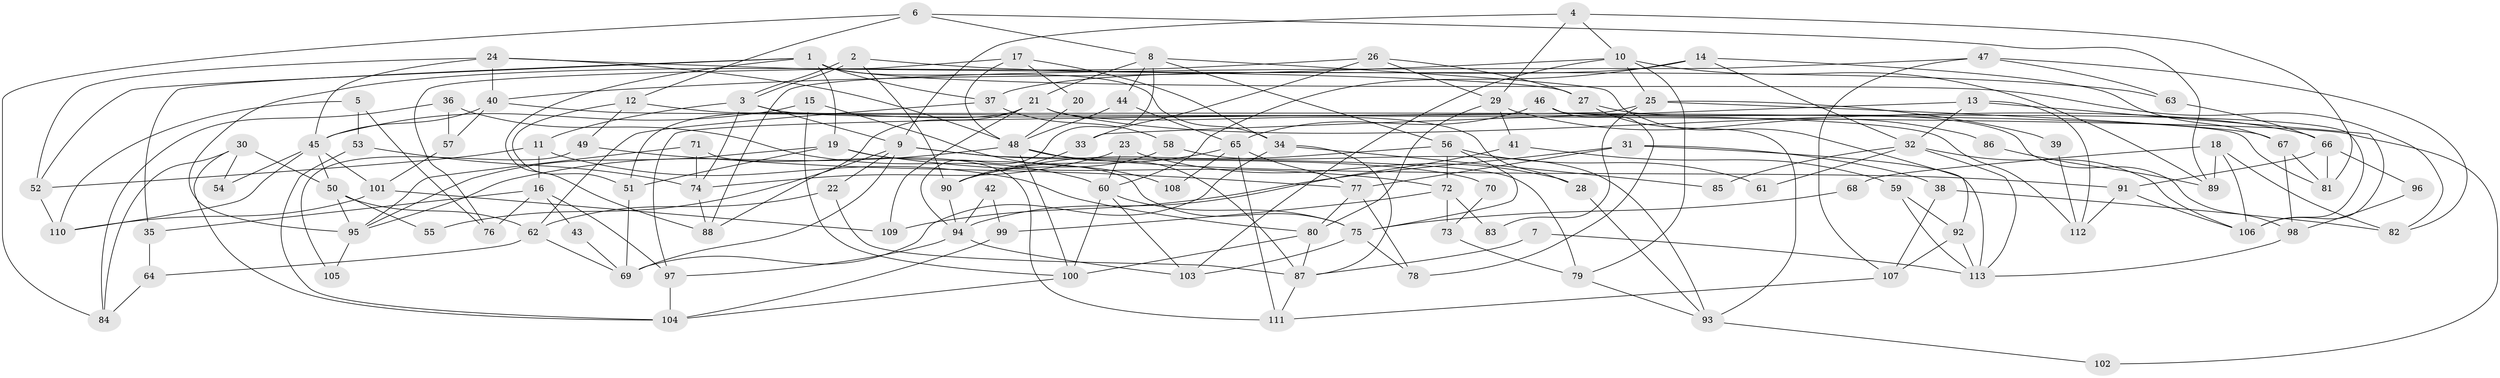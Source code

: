 // Generated by graph-tools (version 1.1) at 2025/50/03/09/25 03:50:06]
// undirected, 113 vertices, 226 edges
graph export_dot {
graph [start="1"]
  node [color=gray90,style=filled];
  1;
  2;
  3;
  4;
  5;
  6;
  7;
  8;
  9;
  10;
  11;
  12;
  13;
  14;
  15;
  16;
  17;
  18;
  19;
  20;
  21;
  22;
  23;
  24;
  25;
  26;
  27;
  28;
  29;
  30;
  31;
  32;
  33;
  34;
  35;
  36;
  37;
  38;
  39;
  40;
  41;
  42;
  43;
  44;
  45;
  46;
  47;
  48;
  49;
  50;
  51;
  52;
  53;
  54;
  55;
  56;
  57;
  58;
  59;
  60;
  61;
  62;
  63;
  64;
  65;
  66;
  67;
  68;
  69;
  70;
  71;
  72;
  73;
  74;
  75;
  76;
  77;
  78;
  79;
  80;
  81;
  82;
  83;
  84;
  85;
  86;
  87;
  88;
  89;
  90;
  91;
  92;
  93;
  94;
  95;
  96;
  97;
  98;
  99;
  100;
  101;
  102;
  103;
  104;
  105;
  106;
  107;
  108;
  109;
  110;
  111;
  112;
  113;
  1 -- 88;
  1 -- 19;
  1 -- 34;
  1 -- 35;
  1 -- 37;
  1 -- 52;
  1 -- 82;
  2 -- 90;
  2 -- 3;
  2 -- 3;
  2 -- 63;
  3 -- 11;
  3 -- 9;
  3 -- 74;
  3 -- 112;
  4 -- 9;
  4 -- 29;
  4 -- 10;
  4 -- 81;
  5 -- 53;
  5 -- 110;
  5 -- 76;
  6 -- 12;
  6 -- 8;
  6 -- 84;
  6 -- 89;
  7 -- 87;
  7 -- 113;
  8 -- 92;
  8 -- 21;
  8 -- 44;
  8 -- 56;
  8 -- 94;
  9 -- 69;
  9 -- 22;
  9 -- 55;
  9 -- 70;
  9 -- 79;
  10 -- 103;
  10 -- 25;
  10 -- 40;
  10 -- 79;
  10 -- 89;
  11 -- 52;
  11 -- 80;
  11 -- 16;
  12 -- 51;
  12 -- 81;
  12 -- 49;
  13 -- 106;
  13 -- 33;
  13 -- 32;
  13 -- 112;
  14 -- 32;
  14 -- 37;
  14 -- 60;
  14 -- 67;
  15 -- 45;
  15 -- 100;
  15 -- 108;
  16 -- 97;
  16 -- 35;
  16 -- 43;
  16 -- 76;
  17 -- 76;
  17 -- 34;
  17 -- 20;
  17 -- 48;
  18 -- 89;
  18 -- 106;
  18 -- 68;
  18 -- 82;
  19 -- 75;
  19 -- 95;
  19 -- 51;
  19 -- 72;
  20 -- 48;
  21 -- 109;
  21 -- 28;
  21 -- 51;
  21 -- 66;
  21 -- 88;
  22 -- 62;
  22 -- 87;
  23 -- 60;
  23 -- 74;
  23 -- 28;
  24 -- 45;
  24 -- 48;
  24 -- 27;
  24 -- 40;
  24 -- 52;
  25 -- 67;
  25 -- 39;
  25 -- 83;
  25 -- 97;
  26 -- 27;
  26 -- 95;
  26 -- 29;
  26 -- 33;
  27 -- 93;
  27 -- 98;
  28 -- 93;
  29 -- 80;
  29 -- 41;
  29 -- 86;
  30 -- 104;
  30 -- 84;
  30 -- 50;
  30 -- 54;
  31 -- 113;
  31 -- 38;
  31 -- 77;
  31 -- 109;
  32 -- 106;
  32 -- 61;
  32 -- 85;
  32 -- 113;
  33 -- 90;
  34 -- 87;
  34 -- 69;
  34 -- 85;
  35 -- 64;
  36 -- 57;
  36 -- 84;
  36 -- 60;
  37 -- 62;
  37 -- 58;
  38 -- 107;
  38 -- 82;
  39 -- 112;
  40 -- 45;
  40 -- 57;
  40 -- 102;
  41 -- 59;
  41 -- 94;
  42 -- 99;
  42 -- 94;
  43 -- 69;
  44 -- 48;
  44 -- 65;
  45 -- 50;
  45 -- 54;
  45 -- 101;
  45 -- 110;
  46 -- 65;
  46 -- 78;
  46 -- 106;
  47 -- 82;
  47 -- 63;
  47 -- 88;
  47 -- 107;
  48 -- 87;
  48 -- 91;
  48 -- 95;
  48 -- 100;
  49 -- 77;
  49 -- 105;
  50 -- 95;
  50 -- 55;
  50 -- 62;
  51 -- 69;
  52 -- 110;
  53 -- 104;
  53 -- 74;
  56 -- 75;
  56 -- 61;
  56 -- 72;
  56 -- 90;
  57 -- 101;
  58 -- 90;
  58 -- 93;
  59 -- 92;
  59 -- 113;
  60 -- 75;
  60 -- 100;
  60 -- 103;
  62 -- 69;
  62 -- 64;
  63 -- 66;
  64 -- 84;
  65 -- 90;
  65 -- 77;
  65 -- 108;
  65 -- 111;
  66 -- 91;
  66 -- 81;
  66 -- 96;
  67 -- 81;
  67 -- 98;
  68 -- 75;
  70 -- 73;
  71 -- 74;
  71 -- 111;
  71 -- 95;
  72 -- 73;
  72 -- 83;
  72 -- 99;
  73 -- 79;
  74 -- 88;
  75 -- 103;
  75 -- 78;
  77 -- 78;
  77 -- 80;
  79 -- 93;
  80 -- 100;
  80 -- 87;
  86 -- 89;
  87 -- 111;
  90 -- 94;
  91 -- 112;
  91 -- 106;
  92 -- 107;
  92 -- 113;
  93 -- 102;
  94 -- 97;
  94 -- 103;
  95 -- 105;
  96 -- 98;
  97 -- 104;
  98 -- 113;
  99 -- 104;
  100 -- 104;
  101 -- 110;
  101 -- 109;
  107 -- 111;
}
